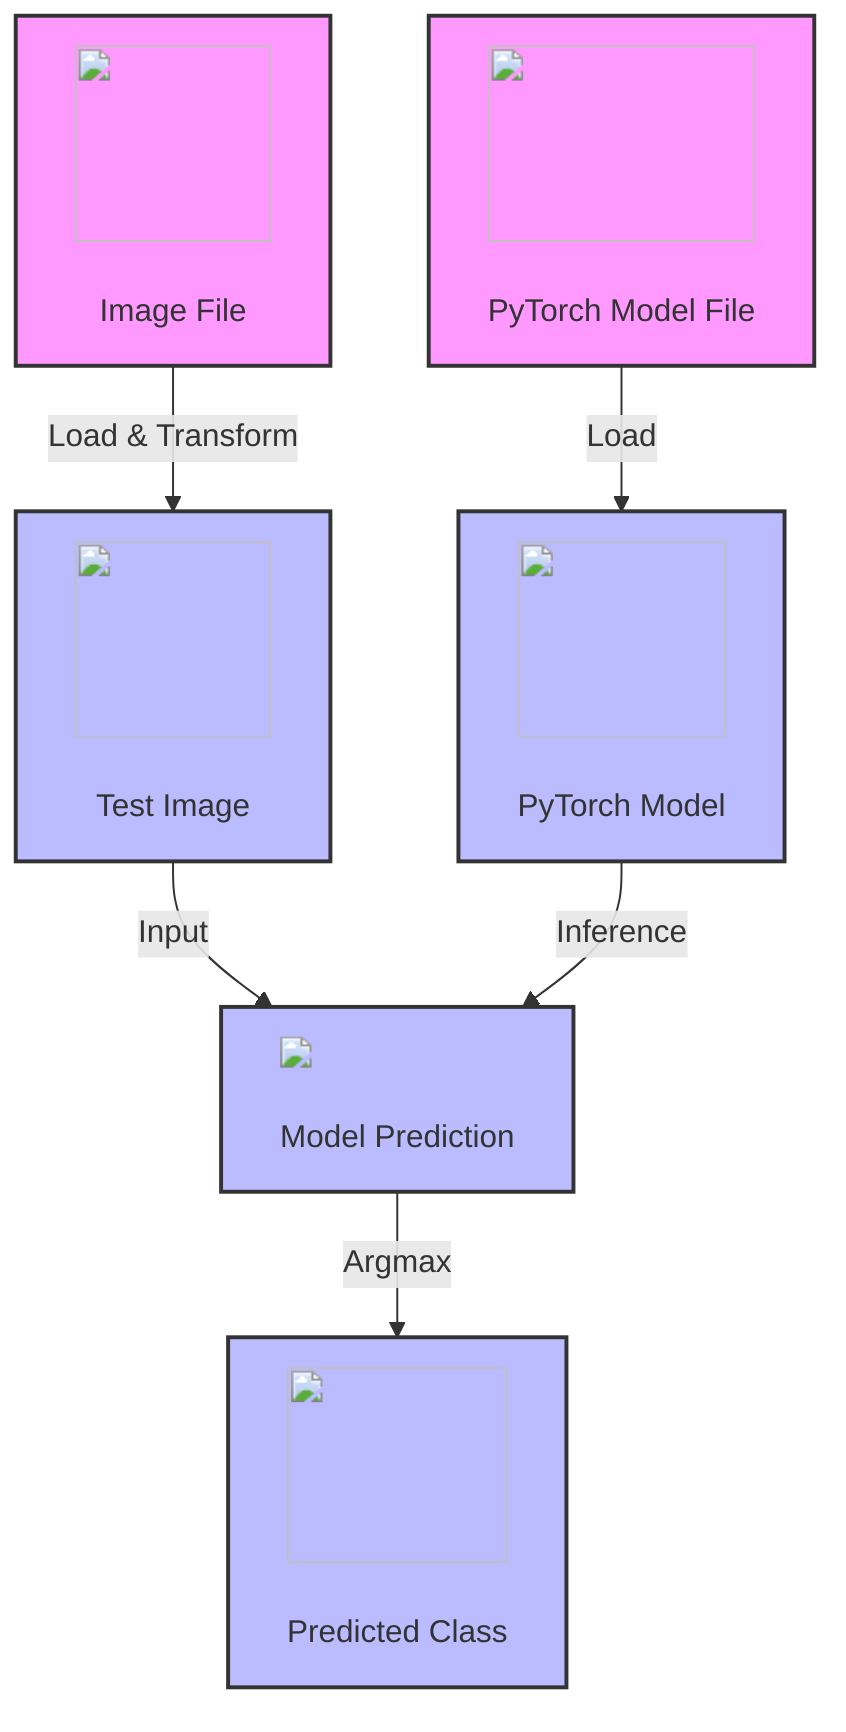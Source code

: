 %% Mermaid flowchart for Jupyter Notebook workflow
graph TD;
    %% Data Sources
    A1["<img src='icons/image.svg' width=100 height=100/> <br/> Image File"] -->|Load & Transform| B1["<img src='icons/image.svg' width=100 height=100/> <br/> Test Image"]
    A2["<img src='icons/file.svg' width=100 height=100/> <br/> PyTorch Model File"] -->|Load| B2["<img src='icons/file.svg' width=100 height=100/> <br/> PyTorch Model"]

    %% Data Variables
    B1 -->|Input| C1["<img src='dummy_plots/scatter_plot_template.svg'/> <br/> Model Prediction"]
    B2 -->|Inference| C1

    %% Data Flow
    C1 -->|Argmax| D1["<img src='icons/brain.svg' width=100 height=100/> <br/> Predicted Class"]

    %% Comments for Understanding
    classDef dataSource fill:#f9f,stroke:#333,stroke-width:2px;
    classDef dataVariable fill:#bbf,stroke:#333,stroke-width:2px;
    class A1,A2 dataSource;
    class B1,B2,C1,D1 dataVariable;
    
    %% Explanations
    %% A1: Represents the input image file source.
    %% A2: Represents the pre-trained PyTorch model file.
    %% B1: Loaded and transformed image as input variable.
    %% B2: Represents loaded PyTorch model used for inference.
    %% C1: The process of making predictions using the model.
    %% D1: Output predicted class of the image.